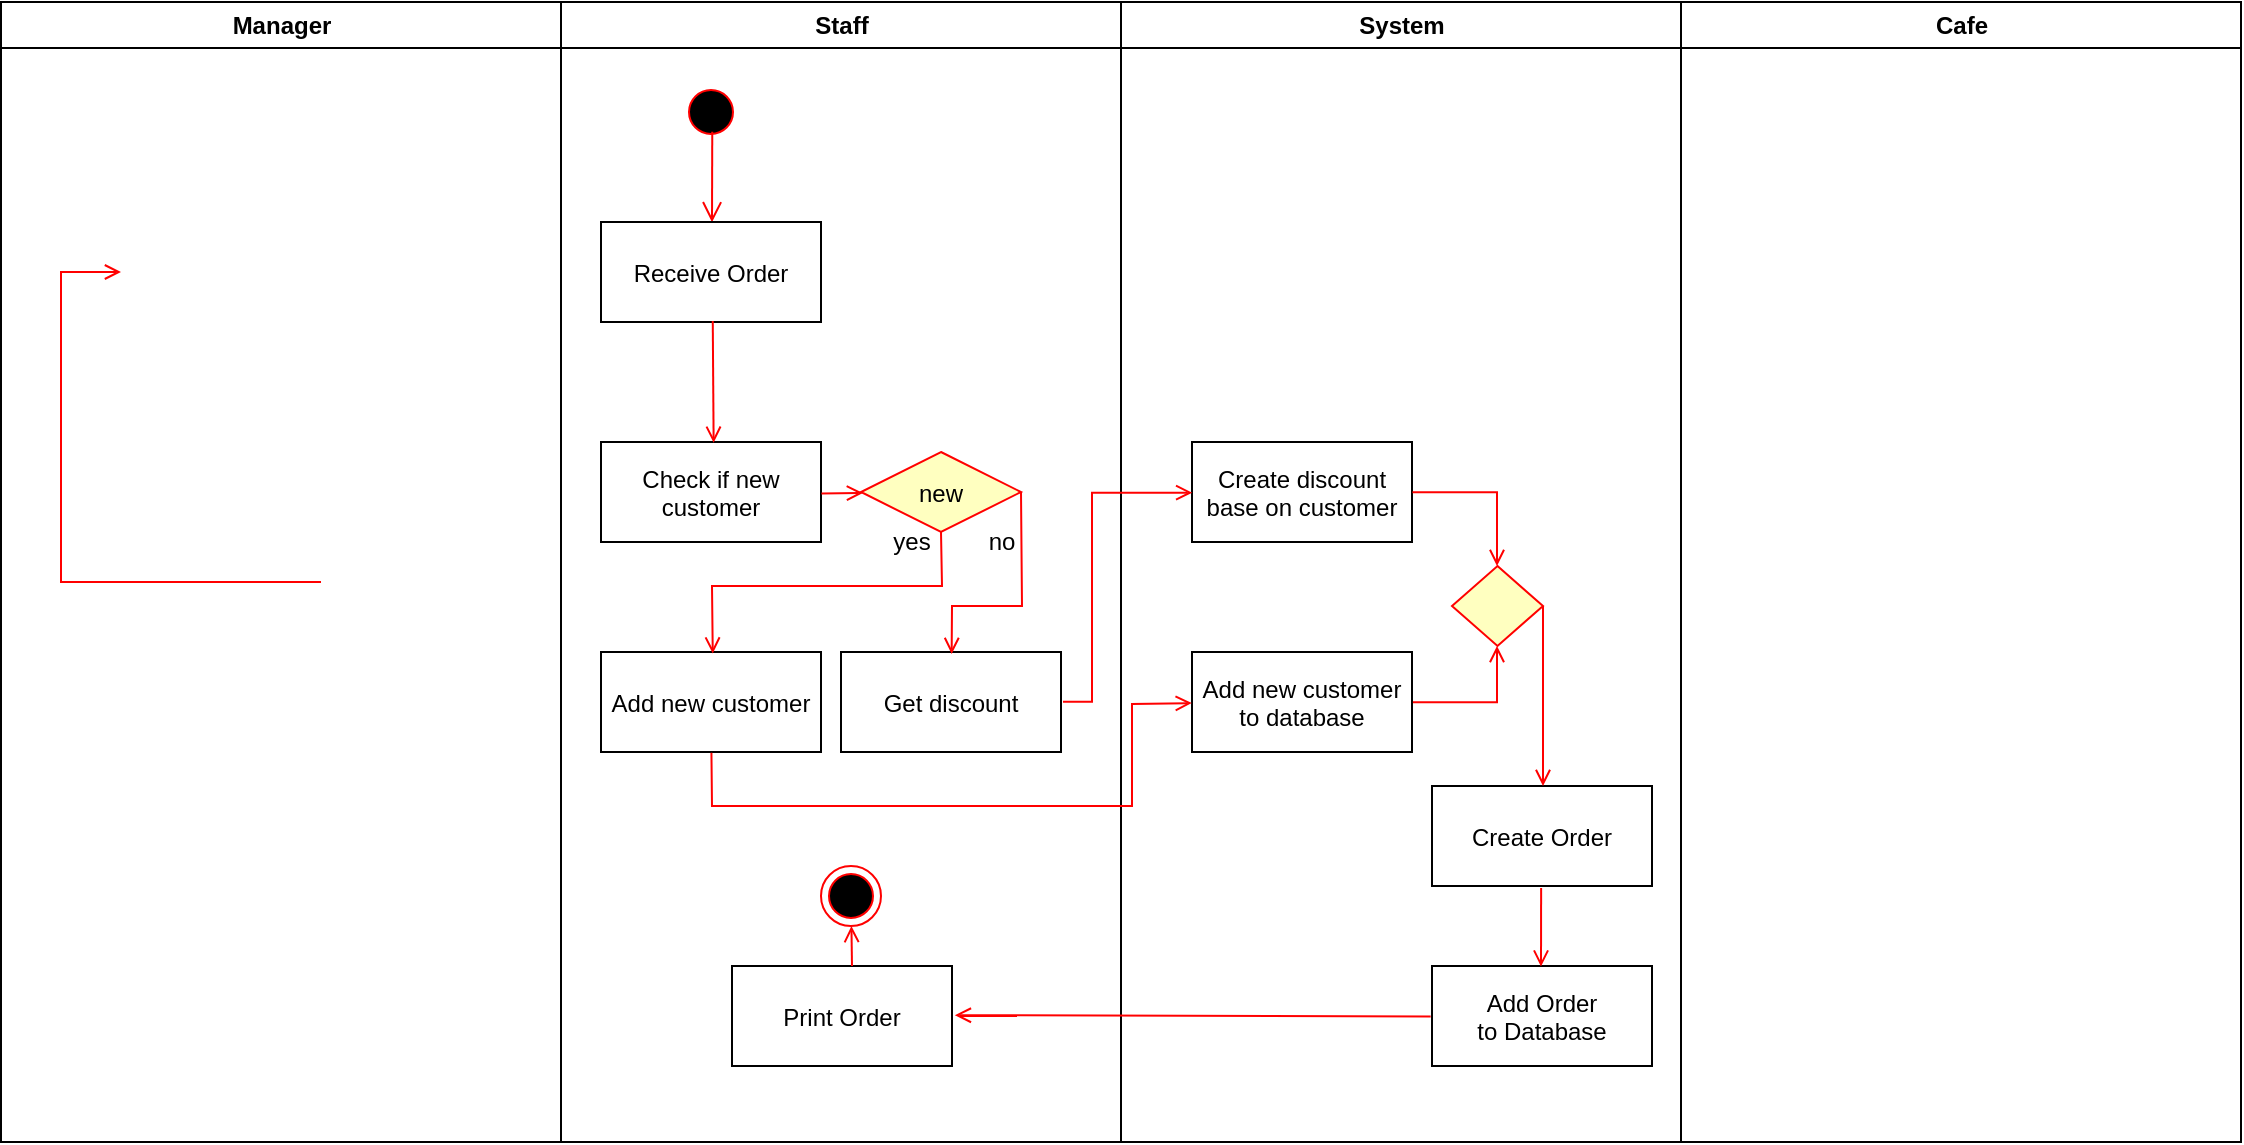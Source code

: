 <mxfile version="17.1.3" type="device" pages="2"><diagram name="ReceiveOrder" id="e7e014a7-5840-1c2e-5031-d8a46d1fe8dd"><mxGraphModel dx="549" dy="273" grid="1" gridSize="10" guides="1" tooltips="1" connect="1" arrows="1" fold="1" page="1" pageScale="1" pageWidth="1169" pageHeight="826" background="none" math="0" shadow="0"><root><mxCell id="0"/><mxCell id="1" parent="0"/><mxCell id="2" value="Manager" style="swimlane;whiteSpace=wrap" parent="1" vertex="1"><mxGeometry x="164.5" y="128" width="280" height="570" as="geometry"/></mxCell><mxCell id="12" value="" style="edgeStyle=elbowEdgeStyle;elbow=horizontal;strokeColor=#FF0000;endArrow=open;endFill=1;rounded=0" parent="2" source="10" edge="1"><mxGeometry width="100" height="100" relative="1" as="geometry"><mxPoint x="160" y="290" as="sourcePoint"/><mxPoint x="60" y="135" as="targetPoint"/><Array as="points"><mxPoint x="30" y="250"/></Array></mxGeometry></mxCell><mxCell id="3" value="Staff" style="swimlane;whiteSpace=wrap" parent="1" vertex="1"><mxGeometry x="444.5" y="128" width="280" height="570" as="geometry"/></mxCell><mxCell id="13" value="" style="ellipse;shape=startState;fillColor=#000000;strokeColor=#ff0000;" parent="3" vertex="1"><mxGeometry x="60" y="40" width="30" height="30" as="geometry"/></mxCell><mxCell id="14" value="" style="edgeStyle=elbowEdgeStyle;elbow=horizontal;verticalAlign=bottom;endArrow=open;endSize=8;strokeColor=#FF0000;endFill=1;rounded=0;exitX=0.521;exitY=0.831;exitDx=0;exitDy=0;exitPerimeter=0;entryX=0.501;entryY=0.003;entryDx=0;entryDy=0;entryPerimeter=0;" parent="3" source="13" target="15" edge="1"><mxGeometry x="40" y="20" as="geometry"><mxPoint x="35.5" y="82" as="targetPoint"/></mxGeometry></mxCell><mxCell id="15" value="Receive Order" style="" parent="3" vertex="1"><mxGeometry x="20" y="110" width="110" height="50" as="geometry"/></mxCell><mxCell id="16" value="Check if new&#10;customer" style="" parent="3" vertex="1"><mxGeometry x="20" y="220" width="110" height="50" as="geometry"/></mxCell><mxCell id="17" value="" style="endArrow=open;strokeColor=#FF0000;endFill=1;rounded=0;exitX=0.508;exitY=0.989;exitDx=0;exitDy=0;exitPerimeter=0;entryX=0.512;entryY=0.008;entryDx=0;entryDy=0;entryPerimeter=0;" parent="3" source="15" target="16" edge="1"><mxGeometry relative="1" as="geometry"><mxPoint x="75.5" y="162" as="sourcePoint"/><mxPoint x="95.5" y="212" as="targetPoint"/></mxGeometry></mxCell><mxCell id="18" value="Add new customer" style="" parent="3" vertex="1"><mxGeometry x="20" y="325" width="110" height="50" as="geometry"/></mxCell><mxCell id="21" value="new" style="rhombus;fillColor=#ffffc0;strokeColor=#ff0000;" parent="3" vertex="1"><mxGeometry x="150" y="225" width="80" height="40" as="geometry"/></mxCell><mxCell id="24" value="" style="endArrow=open;strokeColor=#FF0000;endFill=1;rounded=0;exitX=1.002;exitY=0.515;exitDx=0;exitDy=0;exitPerimeter=0;" parent="3" source="16" target="21" edge="1"><mxGeometry relative="1" as="geometry"/></mxCell><mxCell id="30" value="Get discount" style="" parent="3" vertex="1"><mxGeometry x="140" y="325" width="110" height="50" as="geometry"/></mxCell><mxCell id="0KKI1VbyoQAa7Cg06Kg_-41" value="" style="endArrow=open;strokeColor=#FF0000;endFill=1;rounded=0;exitX=0.5;exitY=1;exitDx=0;exitDy=0;entryX=0.508;entryY=0.015;entryDx=0;entryDy=0;entryPerimeter=0;" edge="1" parent="3" source="21" target="18"><mxGeometry relative="1" as="geometry"><mxPoint x="140" y="255" as="sourcePoint"/><mxPoint x="75.5" y="322" as="targetPoint"/><Array as="points"><mxPoint x="190.5" y="292"/><mxPoint x="75.5" y="292"/></Array></mxGeometry></mxCell><mxCell id="Hr_im8X42N9uqw1BB4cR-41" value="yes" style="text;html=1;strokeColor=none;fillColor=none;align=center;verticalAlign=middle;whiteSpace=wrap;rounded=0;" vertex="1" parent="3"><mxGeometry x="145" y="255" width="60" height="30" as="geometry"/></mxCell><mxCell id="Hr_im8X42N9uqw1BB4cR-42" value="" style="endArrow=open;strokeColor=#FF0000;endFill=1;rounded=0;exitX=1;exitY=0.5;exitDx=0;exitDy=0;entryX=0.503;entryY=0.02;entryDx=0;entryDy=0;entryPerimeter=0;" edge="1" parent="3" source="21" target="30"><mxGeometry relative="1" as="geometry"><mxPoint x="200" y="275" as="sourcePoint"/><mxPoint x="195.5" y="322" as="targetPoint"/><Array as="points"><mxPoint x="230.5" y="302"/><mxPoint x="195.5" y="302"/></Array></mxGeometry></mxCell><mxCell id="Hr_im8X42N9uqw1BB4cR-43" value="no" style="text;html=1;strokeColor=none;fillColor=none;align=center;verticalAlign=middle;whiteSpace=wrap;rounded=0;" vertex="1" parent="3"><mxGeometry x="190" y="255" width="60" height="30" as="geometry"/></mxCell><mxCell id="qZHg9OMIfw5AJbG_mQSs-42" value="Print Order" style="" vertex="1" parent="3"><mxGeometry x="85.5" y="482" width="110" height="50" as="geometry"/></mxCell><mxCell id="38" value="" style="ellipse;shape=endState;fillColor=#000000;strokeColor=#ff0000" parent="3" vertex="1"><mxGeometry x="130" y="432" width="30" height="30" as="geometry"/></mxCell><mxCell id="qZHg9OMIfw5AJbG_mQSs-44" value="" style="endArrow=open;strokeColor=#FF0000;endFill=1;rounded=0;" edge="1" parent="3" target="38"><mxGeometry relative="1" as="geometry"><mxPoint x="145.5" y="482" as="sourcePoint"/><mxPoint x="206.93" y="516.6" as="targetPoint"/></mxGeometry></mxCell><mxCell id="4" value="System" style="swimlane;whiteSpace=wrap" parent="1" vertex="1"><mxGeometry x="724.5" y="128" width="280" height="570" as="geometry"/></mxCell><mxCell id="33" value="Create discount&#10;base on customer" style="" parent="4" vertex="1"><mxGeometry x="35.5" y="220" width="110" height="50" as="geometry"/></mxCell><mxCell id="Hr_im8X42N9uqw1BB4cR-45" value="Add new customer&#10;to database" style="" vertex="1" parent="4"><mxGeometry x="35.5" y="325" width="110" height="50" as="geometry"/></mxCell><mxCell id="Hr_im8X42N9uqw1BB4cR-47" value="" style="rhombus;fillColor=#ffffc0;strokeColor=#ff0000;" vertex="1" parent="4"><mxGeometry x="165.5" y="282" width="45.5" height="40" as="geometry"/></mxCell><mxCell id="Hr_im8X42N9uqw1BB4cR-48" value="" style="edgeStyle=elbowEdgeStyle;elbow=horizontal;strokeColor=#FF0000;endArrow=open;endFill=1;rounded=0;exitX=1.002;exitY=0.502;exitDx=0;exitDy=0;entryX=0.5;entryY=0;entryDx=0;entryDy=0;exitPerimeter=0;" edge="1" parent="4" source="33" target="Hr_im8X42N9uqw1BB4cR-47"><mxGeometry width="100" height="100" relative="1" as="geometry"><mxPoint x="-20" y="360" as="sourcePoint"/><mxPoint x="45.5" y="255" as="targetPoint"/><Array as="points"><mxPoint x="188" y="262"/></Array></mxGeometry></mxCell><mxCell id="Hr_im8X42N9uqw1BB4cR-49" value="" style="edgeStyle=elbowEdgeStyle;elbow=horizontal;strokeColor=#FF0000;endArrow=open;endFill=1;rounded=0;exitX=1.004;exitY=0.502;exitDx=0;exitDy=0;entryX=0.5;entryY=1;entryDx=0;entryDy=0;exitPerimeter=0;" edge="1" parent="4" source="Hr_im8X42N9uqw1BB4cR-45" target="Hr_im8X42N9uqw1BB4cR-47"><mxGeometry width="100" height="100" relative="1" as="geometry"><mxPoint x="155.5" y="255" as="sourcePoint"/><mxPoint x="198.25" y="292" as="targetPoint"/><Array as="points"><mxPoint x="188" y="342"/></Array></mxGeometry></mxCell><mxCell id="Hr_im8X42N9uqw1BB4cR-50" value="Create Order" style="" vertex="1" parent="4"><mxGeometry x="155.5" y="392" width="110" height="50" as="geometry"/></mxCell><mxCell id="Hr_im8X42N9uqw1BB4cR-51" value="Add Order&#10;to Database" style="" vertex="1" parent="4"><mxGeometry x="155.5" y="482" width="110" height="50" as="geometry"/></mxCell><mxCell id="Hr_im8X42N9uqw1BB4cR-52" value="" style="edgeStyle=elbowEdgeStyle;elbow=horizontal;strokeColor=#FF0000;endArrow=open;endFill=1;rounded=0;exitX=1;exitY=0.5;exitDx=0;exitDy=0;" edge="1" parent="4" source="Hr_im8X42N9uqw1BB4cR-47"><mxGeometry width="100" height="100" relative="1" as="geometry"><mxPoint x="155.5" y="360" as="sourcePoint"/><mxPoint x="210.5" y="392" as="targetPoint"/><Array as="points"/></mxGeometry></mxCell><mxCell id="EWNh6a6bdlDmu2Z2Ofzu-43" value="" style="edgeStyle=elbowEdgeStyle;elbow=horizontal;strokeColor=#FF0000;endArrow=open;endFill=1;rounded=0;exitX=0.496;exitY=1.019;exitDx=0;exitDy=0;exitPerimeter=0;entryX=0.496;entryY=0.006;entryDx=0;entryDy=0;entryPerimeter=0;" edge="1" parent="4" source="Hr_im8X42N9uqw1BB4cR-50" target="Hr_im8X42N9uqw1BB4cR-51"><mxGeometry width="100" height="100" relative="1" as="geometry"><mxPoint x="221" y="312" as="sourcePoint"/><mxPoint x="220.5" y="402" as="targetPoint"/><Array as="points"><mxPoint x="210" y="462"/></Array></mxGeometry></mxCell><mxCell id="Mcm75IT5AixWoh0h3lDb-41" value="Cafe" style="swimlane;whiteSpace=wrap" vertex="1" parent="1"><mxGeometry x="1004.5" y="128" width="280" height="570" as="geometry"/></mxCell><mxCell id="41" value="" style="edgeStyle=elbowEdgeStyle;elbow=horizontal;strokeColor=#FF0000;endArrow=open;endFill=1;rounded=0;exitX=1.009;exitY=0.497;exitDx=0;exitDy=0;exitPerimeter=0;entryX=0.001;entryY=0.507;entryDx=0;entryDy=0;entryPerimeter=0;" parent="1" source="30" target="33" edge="1"><mxGeometry width="100" height="100" relative="1" as="geometry"><mxPoint x="504.5" y="608" as="sourcePoint"/><mxPoint x="689.5" y="545.5" as="targetPoint"/><Array as="points"><mxPoint x="710" y="420"/></Array></mxGeometry></mxCell><mxCell id="Hr_im8X42N9uqw1BB4cR-46" value="" style="endArrow=open;strokeColor=#FF0000;endFill=1;rounded=0;entryX=-0.001;entryY=0.511;entryDx=0;entryDy=0;exitX=0.502;exitY=1.007;exitDx=0;exitDy=0;exitPerimeter=0;entryPerimeter=0;" edge="1" parent="1" source="18" target="Hr_im8X42N9uqw1BB4cR-45"><mxGeometry relative="1" as="geometry"><mxPoint x="510" y="510" as="sourcePoint"/><mxPoint x="490" y="600" as="targetPoint"/><Array as="points"><mxPoint x="520" y="530"/><mxPoint x="730" y="530"/><mxPoint x="730" y="479"/></Array></mxGeometry></mxCell><mxCell id="39" value="" style="endArrow=open;strokeColor=#FF0000;endFill=1;rounded=0;exitX=-0.006;exitY=0.504;exitDx=0;exitDy=0;exitPerimeter=0;entryX=1.013;entryY=0.492;entryDx=0;entryDy=0;entryPerimeter=0;" parent="1" source="Hr_im8X42N9uqw1BB4cR-51" target="qZHg9OMIfw5AJbG_mQSs-42" edge="1"><mxGeometry relative="1" as="geometry"><mxPoint x="510" y="650" as="sourcePoint"/></mxGeometry></mxCell></root></mxGraphModel></diagram><diagram id="p0rbJBeAekbw5I7hG0O-" name="Page-2"><mxGraphModel dx="1371" dy="683" grid="1" gridSize="10" guides="1" tooltips="1" connect="1" arrows="1" fold="1" page="1" pageScale="1" pageWidth="850" pageHeight="1100" math="0" shadow="0"><root><mxCell id="fYbcPgwir76gD721kkSO-0"/><mxCell id="fYbcPgwir76gD721kkSO-1" parent="fYbcPgwir76gD721kkSO-0"/><mxCell id="Qt9NY-EQCjVwXuOwNMuQ-0" value="Manager" style="swimlane;whiteSpace=wrap" vertex="1" parent="fYbcPgwir76gD721kkSO-1"><mxGeometry x="164.5" y="128" width="280" height="570" as="geometry"/></mxCell><mxCell id="Qt9NY-EQCjVwXuOwNMuQ-1" value="" style="ellipse;shape=startState;fillColor=#000000;strokeColor=#ff0000;" vertex="1" parent="Qt9NY-EQCjVwXuOwNMuQ-0"><mxGeometry x="100" y="40" width="30" height="30" as="geometry"/></mxCell><mxCell id="Qt9NY-EQCjVwXuOwNMuQ-2" value="" style="edgeStyle=elbowEdgeStyle;elbow=horizontal;verticalAlign=bottom;endArrow=open;endSize=8;strokeColor=#FF0000;endFill=1;rounded=0" edge="1" parent="Qt9NY-EQCjVwXuOwNMuQ-0" source="Qt9NY-EQCjVwXuOwNMuQ-1" target="Qt9NY-EQCjVwXuOwNMuQ-3"><mxGeometry x="100" y="40" as="geometry"><mxPoint x="115" y="110" as="targetPoint"/></mxGeometry></mxCell><mxCell id="Qt9NY-EQCjVwXuOwNMuQ-3" value="idle" style="" vertex="1" parent="Qt9NY-EQCjVwXuOwNMuQ-0"><mxGeometry x="60" y="110" width="110" height="50" as="geometry"/></mxCell><mxCell id="Qt9NY-EQCjVwXuOwNMuQ-4" value="user action" style="" vertex="1" parent="Qt9NY-EQCjVwXuOwNMuQ-0"><mxGeometry x="60" y="220" width="110" height="50" as="geometry"/></mxCell><mxCell id="Qt9NY-EQCjVwXuOwNMuQ-5" value="" style="endArrow=open;strokeColor=#FF0000;endFill=1;rounded=0" edge="1" parent="Qt9NY-EQCjVwXuOwNMuQ-0" source="Qt9NY-EQCjVwXuOwNMuQ-3" target="Qt9NY-EQCjVwXuOwNMuQ-4"><mxGeometry relative="1" as="geometry"/></mxCell><mxCell id="Qt9NY-EQCjVwXuOwNMuQ-6" value="post command" style="" vertex="1" parent="Qt9NY-EQCjVwXuOwNMuQ-0"><mxGeometry x="60" y="325" width="110" height="50" as="geometry"/></mxCell><mxCell id="Qt9NY-EQCjVwXuOwNMuQ-7" value="" style="endArrow=open;strokeColor=#FF0000;endFill=1;rounded=0" edge="1" parent="Qt9NY-EQCjVwXuOwNMuQ-0" source="Qt9NY-EQCjVwXuOwNMuQ-4" target="Qt9NY-EQCjVwXuOwNMuQ-6"><mxGeometry relative="1" as="geometry"/></mxCell><mxCell id="Qt9NY-EQCjVwXuOwNMuQ-8" value="" style="edgeStyle=elbowEdgeStyle;elbow=horizontal;strokeColor=#FF0000;endArrow=open;endFill=1;rounded=0" edge="1" parent="Qt9NY-EQCjVwXuOwNMuQ-0" source="Qt9NY-EQCjVwXuOwNMuQ-6" target="Qt9NY-EQCjVwXuOwNMuQ-3"><mxGeometry width="100" height="100" relative="1" as="geometry"><mxPoint x="160" y="290" as="sourcePoint"/><mxPoint x="260" y="190" as="targetPoint"/><Array as="points"><mxPoint x="30" y="250"/></Array></mxGeometry></mxCell><mxCell id="Qt9NY-EQCjVwXuOwNMuQ-9" value="Staff" style="swimlane;whiteSpace=wrap" vertex="1" parent="fYbcPgwir76gD721kkSO-1"><mxGeometry x="444.5" y="128" width="280" height="570" as="geometry"/></mxCell><mxCell id="Qt9NY-EQCjVwXuOwNMuQ-10" value="" style="ellipse;shape=startState;fillColor=#000000;strokeColor=#ff0000;" vertex="1" parent="Qt9NY-EQCjVwXuOwNMuQ-9"><mxGeometry x="60" y="40" width="30" height="30" as="geometry"/></mxCell><mxCell id="Qt9NY-EQCjVwXuOwNMuQ-11" value="" style="edgeStyle=elbowEdgeStyle;elbow=horizontal;verticalAlign=bottom;endArrow=open;endSize=8;strokeColor=#FF0000;endFill=1;rounded=0" edge="1" parent="Qt9NY-EQCjVwXuOwNMuQ-9" source="Qt9NY-EQCjVwXuOwNMuQ-10" target="Qt9NY-EQCjVwXuOwNMuQ-12"><mxGeometry x="40" y="20" as="geometry"><mxPoint x="55" y="90" as="targetPoint"/></mxGeometry></mxCell><mxCell id="Qt9NY-EQCjVwXuOwNMuQ-12" value="Receive Order" style="" vertex="1" parent="Qt9NY-EQCjVwXuOwNMuQ-9"><mxGeometry x="20" y="110" width="110" height="50" as="geometry"/></mxCell><mxCell id="Qt9NY-EQCjVwXuOwNMuQ-13" value="Check if new&#10;customer" style="" vertex="1" parent="Qt9NY-EQCjVwXuOwNMuQ-9"><mxGeometry x="20" y="220" width="110" height="50" as="geometry"/></mxCell><mxCell id="Qt9NY-EQCjVwXuOwNMuQ-14" value="" style="endArrow=open;strokeColor=#FF0000;endFill=1;rounded=0" edge="1" parent="Qt9NY-EQCjVwXuOwNMuQ-9" source="Qt9NY-EQCjVwXuOwNMuQ-12" target="Qt9NY-EQCjVwXuOwNMuQ-13"><mxGeometry relative="1" as="geometry"/></mxCell><mxCell id="Qt9NY-EQCjVwXuOwNMuQ-15" value="command queue" style="" vertex="1" parent="Qt9NY-EQCjVwXuOwNMuQ-9"><mxGeometry x="20" y="325" width="110" height="50" as="geometry"/></mxCell><mxCell id="Qt9NY-EQCjVwXuOwNMuQ-16" value="" style="endArrow=open;strokeColor=#FF0000;endFill=1;rounded=0" edge="1" parent="Qt9NY-EQCjVwXuOwNMuQ-9" source="Qt9NY-EQCjVwXuOwNMuQ-13" target="Qt9NY-EQCjVwXuOwNMuQ-15"><mxGeometry relative="1" as="geometry"/></mxCell><mxCell id="Qt9NY-EQCjVwXuOwNMuQ-17" value="queue empty" style="rhombus;fillColor=#ffffc0;strokeColor=#ff0000;" vertex="1" parent="Qt9NY-EQCjVwXuOwNMuQ-9"><mxGeometry x="150" y="225" width="80" height="40" as="geometry"/></mxCell><mxCell id="Qt9NY-EQCjVwXuOwNMuQ-18" value="yes" style="edgeStyle=elbowEdgeStyle;elbow=horizontal;align=left;verticalAlign=bottom;endArrow=open;endSize=8;strokeColor=#FF0000;exitX=0.5;exitY=0;endFill=1;rounded=0;entryX=0.75;entryY=0.5;entryPerimeter=0" edge="1" parent="Qt9NY-EQCjVwXuOwNMuQ-9" source="Qt9NY-EQCjVwXuOwNMuQ-17" target="Qt9NY-EQCjVwXuOwNMuQ-21"><mxGeometry x="-1" relative="1" as="geometry"><mxPoint x="160" y="150" as="targetPoint"/><Array as="points"><mxPoint x="190" y="180"/></Array></mxGeometry></mxCell><mxCell id="Qt9NY-EQCjVwXuOwNMuQ-19" value="no" style="edgeStyle=elbowEdgeStyle;elbow=horizontal;align=left;verticalAlign=top;endArrow=open;endSize=8;strokeColor=#FF0000;endFill=1;rounded=0" edge="1" parent="Qt9NY-EQCjVwXuOwNMuQ-9" source="Qt9NY-EQCjVwXuOwNMuQ-17" target="Qt9NY-EQCjVwXuOwNMuQ-23"><mxGeometry x="-1" relative="1" as="geometry"><mxPoint x="190" y="305" as="targetPoint"/></mxGeometry></mxCell><mxCell id="Qt9NY-EQCjVwXuOwNMuQ-20" value="" style="endArrow=open;strokeColor=#FF0000;endFill=1;rounded=0" edge="1" parent="Qt9NY-EQCjVwXuOwNMuQ-9" source="Qt9NY-EQCjVwXuOwNMuQ-13" target="Qt9NY-EQCjVwXuOwNMuQ-17"><mxGeometry relative="1" as="geometry"/></mxCell><mxCell id="Qt9NY-EQCjVwXuOwNMuQ-21" value="" style="shape=line;strokeWidth=6;strokeColor=#ff0000;rotation=90" vertex="1" parent="Qt9NY-EQCjVwXuOwNMuQ-9"><mxGeometry x="130" y="127.5" width="50" height="15" as="geometry"/></mxCell><mxCell id="Qt9NY-EQCjVwXuOwNMuQ-22" value="" style="edgeStyle=elbowEdgeStyle;elbow=horizontal;verticalAlign=bottom;endArrow=open;endSize=8;strokeColor=#FF0000;endFill=1;rounded=0" edge="1" parent="Qt9NY-EQCjVwXuOwNMuQ-9" source="Qt9NY-EQCjVwXuOwNMuQ-21" target="Qt9NY-EQCjVwXuOwNMuQ-12"><mxGeometry x="130" y="90" as="geometry"><mxPoint x="230" y="140" as="targetPoint"/></mxGeometry></mxCell><mxCell id="Qt9NY-EQCjVwXuOwNMuQ-23" value="dispatch&#10;command&#10;worker thread" style="" vertex="1" parent="Qt9NY-EQCjVwXuOwNMuQ-9"><mxGeometry x="140" y="325" width="110" height="50" as="geometry"/></mxCell><mxCell id="Qt9NY-EQCjVwXuOwNMuQ-24" value="critical&#10;section" style="shape=note;whiteSpace=wrap;size=17" vertex="1" parent="Qt9NY-EQCjVwXuOwNMuQ-9"><mxGeometry x="105" y="490" width="100" height="50" as="geometry"/></mxCell><mxCell id="Qt9NY-EQCjVwXuOwNMuQ-25" value="" style="endArrow=none;strokeColor=#FF0000;endFill=0;rounded=0;dashed=1" edge="1" parent="Qt9NY-EQCjVwXuOwNMuQ-9" source="Qt9NY-EQCjVwXuOwNMuQ-15" target="Qt9NY-EQCjVwXuOwNMuQ-24"><mxGeometry relative="1" as="geometry"/></mxCell><mxCell id="Qt9NY-EQCjVwXuOwNMuQ-26" value="" style="whiteSpace=wrap;strokeColor=#FF0000;fillColor=#FF0000" vertex="1" parent="Qt9NY-EQCjVwXuOwNMuQ-9"><mxGeometry x="245" y="395" width="5" height="45" as="geometry"/></mxCell><mxCell id="Qt9NY-EQCjVwXuOwNMuQ-27" value="" style="edgeStyle=elbowEdgeStyle;elbow=horizontal;entryX=0;entryY=0.5;strokeColor=#FF0000;endArrow=open;endFill=1;rounded=0" edge="1" parent="Qt9NY-EQCjVwXuOwNMuQ-9" source="Qt9NY-EQCjVwXuOwNMuQ-23" target="Qt9NY-EQCjVwXuOwNMuQ-26"><mxGeometry width="100" height="100" relative="1" as="geometry"><mxPoint x="60" y="480" as="sourcePoint"/><mxPoint x="160" y="380" as="targetPoint"/><Array as="points"><mxPoint x="195" y="400"/></Array></mxGeometry></mxCell><mxCell id="Qt9NY-EQCjVwXuOwNMuQ-28" value="System" style="swimlane;whiteSpace=wrap" vertex="1" parent="fYbcPgwir76gD721kkSO-1"><mxGeometry x="724.5" y="128" width="280" height="570" as="geometry"/></mxCell><mxCell id="Qt9NY-EQCjVwXuOwNMuQ-29" value="process&#10;command" style="" vertex="1" parent="Qt9NY-EQCjVwXuOwNMuQ-28"><mxGeometry x="90" y="405" width="110" height="50" as="geometry"/></mxCell><mxCell id="Qt9NY-EQCjVwXuOwNMuQ-30" value="" style="edgeStyle=elbowEdgeStyle;elbow=horizontal;strokeColor=#FF0000;endArrow=open;endFill=1;rounded=0;entryX=0.25;entryY=0.5;entryPerimeter=0" edge="1" parent="Qt9NY-EQCjVwXuOwNMuQ-28" target="Qt9NY-EQCjVwXuOwNMuQ-21"><mxGeometry width="100" height="100" relative="1" as="geometry"><mxPoint x="-30" y="410" as="sourcePoint"/><mxPoint x="-120" y="120" as="targetPoint"/><Array as="points"><mxPoint x="-10" y="135"/></Array></mxGeometry></mxCell><mxCell id="Qt9NY-EQCjVwXuOwNMuQ-31" value="" style="edgeStyle=none;strokeColor=#FF0000;endArrow=open;endFill=1;rounded=0" edge="1" parent="Qt9NY-EQCjVwXuOwNMuQ-28" target="Qt9NY-EQCjVwXuOwNMuQ-29"><mxGeometry width="100" height="100" relative="1" as="geometry"><mxPoint x="-30" y="429.5" as="sourcePoint"/><mxPoint x="90" y="429.5" as="targetPoint"/></mxGeometry></mxCell><mxCell id="Qt9NY-EQCjVwXuOwNMuQ-32" value="" style="ellipse;shape=endState;fillColor=#000000;strokeColor=#ff0000" vertex="1" parent="Qt9NY-EQCjVwXuOwNMuQ-28"><mxGeometry x="130" y="500" width="30" height="30" as="geometry"/></mxCell><mxCell id="Qt9NY-EQCjVwXuOwNMuQ-33" value="" style="endArrow=open;strokeColor=#FF0000;endFill=1;rounded=0" edge="1" parent="Qt9NY-EQCjVwXuOwNMuQ-28" source="Qt9NY-EQCjVwXuOwNMuQ-29" target="Qt9NY-EQCjVwXuOwNMuQ-32"><mxGeometry relative="1" as="geometry"/></mxCell><mxCell id="Qt9NY-EQCjVwXuOwNMuQ-34" value="" style="endArrow=open;strokeColor=#FF0000;endFill=1;rounded=0" edge="1" parent="fYbcPgwir76gD721kkSO-1" source="Qt9NY-EQCjVwXuOwNMuQ-6" target="Qt9NY-EQCjVwXuOwNMuQ-15"><mxGeometry relative="1" as="geometry"/></mxCell><mxCell id="Qt9NY-EQCjVwXuOwNMuQ-35" value="Cafe" style="swimlane;whiteSpace=wrap" vertex="1" parent="fYbcPgwir76gD721kkSO-1"><mxGeometry x="1004.5" y="128" width="280" height="570" as="geometry"/></mxCell><mxCell id="Qt9NY-EQCjVwXuOwNMuQ-36" value="process&#10;command" style="" vertex="1" parent="Qt9NY-EQCjVwXuOwNMuQ-35"><mxGeometry x="90" y="405" width="110" height="50" as="geometry"/></mxCell><mxCell id="Qt9NY-EQCjVwXuOwNMuQ-37" value="" style="edgeStyle=elbowEdgeStyle;elbow=horizontal;strokeColor=#FF0000;endArrow=open;endFill=1;rounded=0;entryX=0.25;entryY=0.5;entryPerimeter=0" edge="1" parent="Qt9NY-EQCjVwXuOwNMuQ-35"><mxGeometry width="100" height="100" relative="1" as="geometry"><mxPoint x="-30" y="410" as="sourcePoint"/><mxPoint x="-120" y="120" as="targetPoint"/><Array as="points"><mxPoint x="-10" y="135"/></Array></mxGeometry></mxCell><mxCell id="Qt9NY-EQCjVwXuOwNMuQ-38" value="" style="edgeStyle=none;strokeColor=#FF0000;endArrow=open;endFill=1;rounded=0" edge="1" parent="Qt9NY-EQCjVwXuOwNMuQ-35" target="Qt9NY-EQCjVwXuOwNMuQ-36"><mxGeometry width="100" height="100" relative="1" as="geometry"><mxPoint x="-30" y="429.5" as="sourcePoint"/><mxPoint x="90" y="429.5" as="targetPoint"/></mxGeometry></mxCell><mxCell id="Qt9NY-EQCjVwXuOwNMuQ-39" value="" style="ellipse;shape=endState;fillColor=#000000;strokeColor=#ff0000" vertex="1" parent="Qt9NY-EQCjVwXuOwNMuQ-35"><mxGeometry x="130" y="500" width="30" height="30" as="geometry"/></mxCell><mxCell id="Qt9NY-EQCjVwXuOwNMuQ-40" value="" style="endArrow=open;strokeColor=#FF0000;endFill=1;rounded=0" edge="1" parent="Qt9NY-EQCjVwXuOwNMuQ-35" source="Qt9NY-EQCjVwXuOwNMuQ-36" target="Qt9NY-EQCjVwXuOwNMuQ-39"><mxGeometry relative="1" as="geometry"/></mxCell></root></mxGraphModel></diagram></mxfile>
